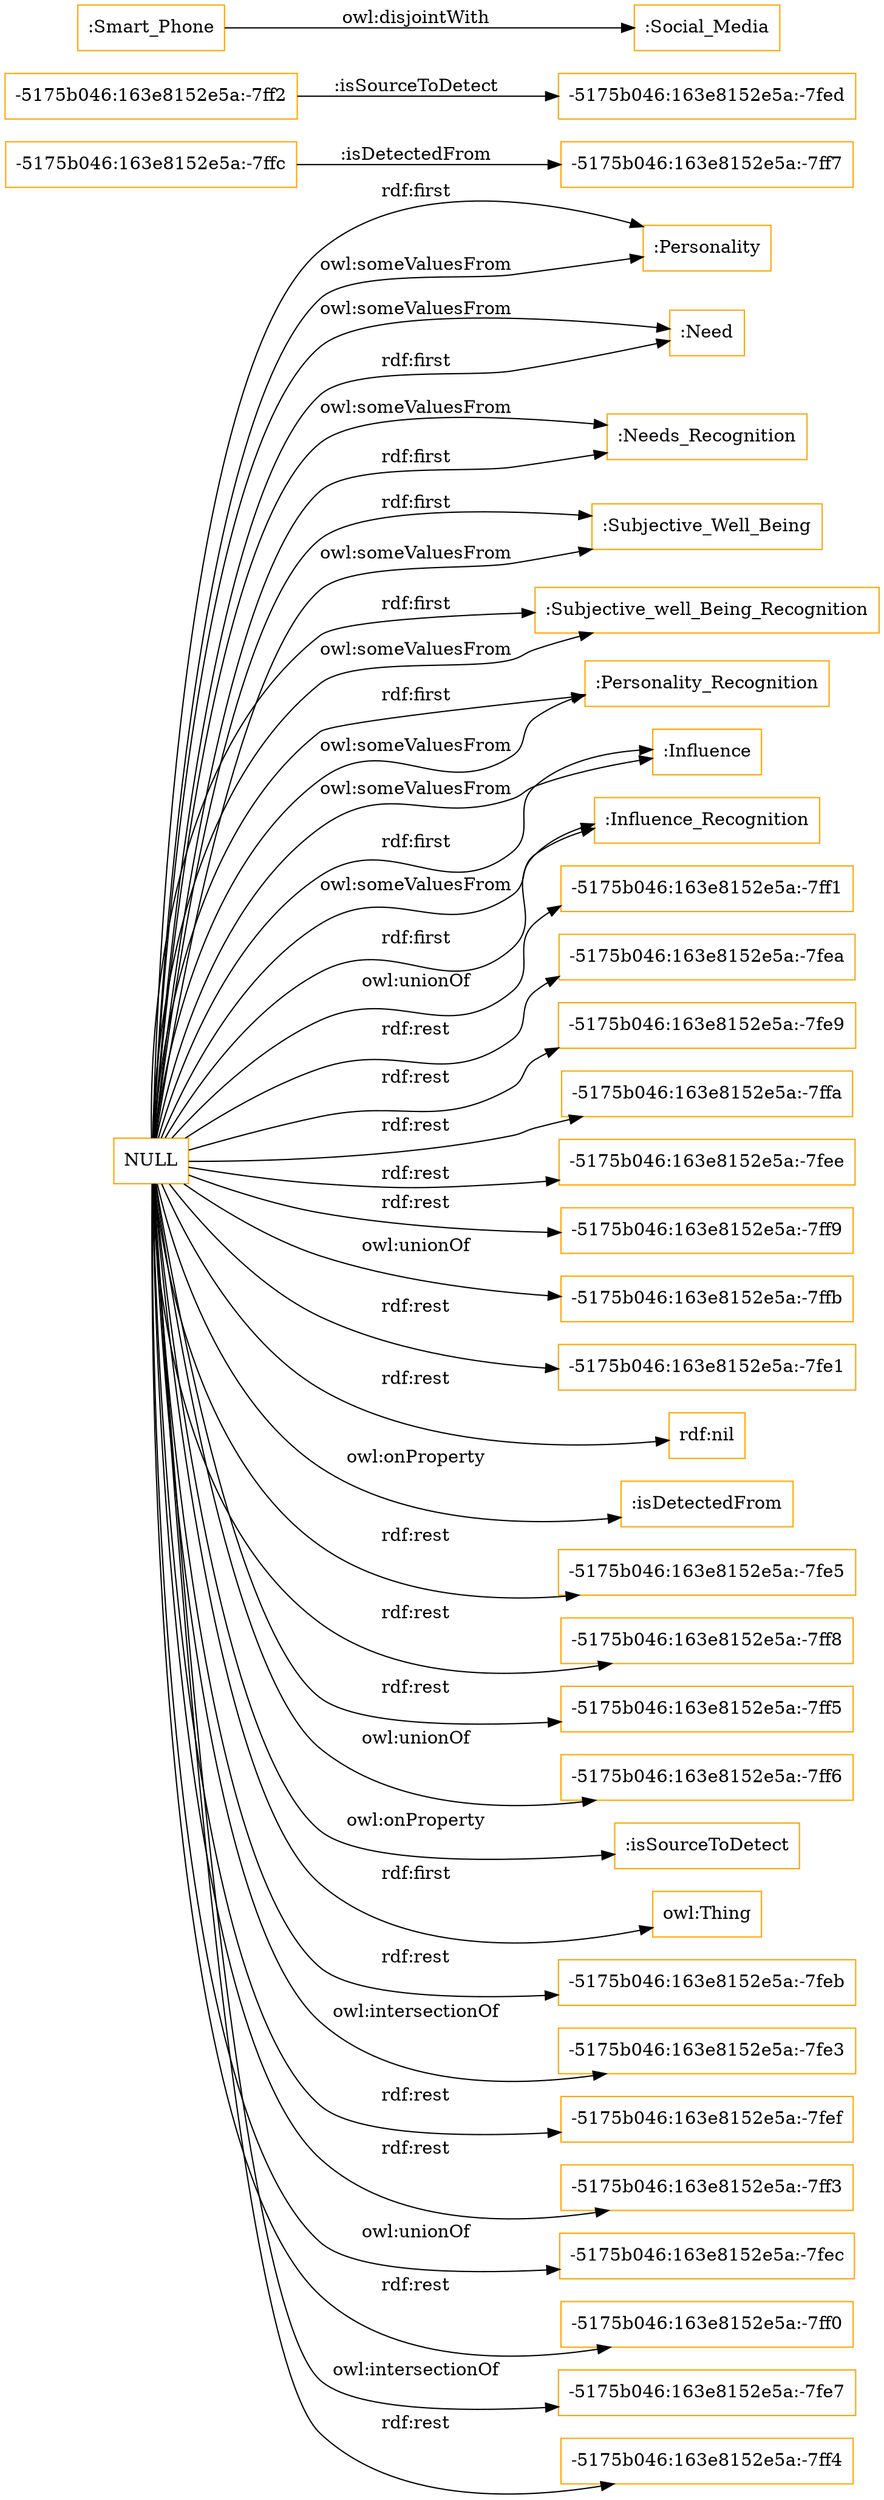 digraph ar2dtool_diagram { 
rankdir=LR;
size="1501"
node [shape = rectangle, color="orange"]; ":Personality" ":Need" ":Needs_Recognition" "-5175b046:163e8152e5a:-7ff7" "-5175b046:163e8152e5a:-7fed" ":Subjective_Well_Being" "-5175b046:163e8152e5a:-7ffc" ":Subjective_well_Being_Recognition" ":Personality_Recognition" ":Influence" ":Smart_Phone" ":Social_Media" "-5175b046:163e8152e5a:-7ff2" ":Influence_Recognition" ; /*classes style*/
	"NULL" -> ":Personality_Recognition" [ label = "rdf:first" ];
	"NULL" -> "-5175b046:163e8152e5a:-7ff1" [ label = "owl:unionOf" ];
	"NULL" -> ":Personality" [ label = "rdf:first" ];
	"NULL" -> "-5175b046:163e8152e5a:-7fea" [ label = "rdf:rest" ];
	"NULL" -> "-5175b046:163e8152e5a:-7fe9" [ label = "rdf:rest" ];
	"NULL" -> "-5175b046:163e8152e5a:-7ffa" [ label = "rdf:rest" ];
	"NULL" -> ":Subjective_Well_Being" [ label = "rdf:first" ];
	"NULL" -> ":Personality_Recognition" [ label = "owl:someValuesFrom" ];
	"NULL" -> "-5175b046:163e8152e5a:-7fee" [ label = "rdf:rest" ];
	"NULL" -> ":Need" [ label = "owl:someValuesFrom" ];
	"NULL" -> "-5175b046:163e8152e5a:-7ff9" [ label = "rdf:rest" ];
	"NULL" -> ":Influence" [ label = "owl:someValuesFrom" ];
	"NULL" -> ":Influence_Recognition" [ label = "owl:someValuesFrom" ];
	"NULL" -> ":Personality" [ label = "owl:someValuesFrom" ];
	"NULL" -> ":Needs_Recognition" [ label = "owl:someValuesFrom" ];
	"NULL" -> "-5175b046:163e8152e5a:-7ffb" [ label = "owl:unionOf" ];
	"NULL" -> "-5175b046:163e8152e5a:-7fe1" [ label = "rdf:rest" ];
	"NULL" -> "rdf:nil" [ label = "rdf:rest" ];
	"NULL" -> ":isDetectedFrom" [ label = "owl:onProperty" ];
	"NULL" -> "-5175b046:163e8152e5a:-7fe5" [ label = "rdf:rest" ];
	"NULL" -> "-5175b046:163e8152e5a:-7ff8" [ label = "rdf:rest" ];
	"NULL" -> ":Subjective_well_Being_Recognition" [ label = "rdf:first" ];
	"NULL" -> "-5175b046:163e8152e5a:-7ff5" [ label = "rdf:rest" ];
	"NULL" -> "-5175b046:163e8152e5a:-7ff6" [ label = "owl:unionOf" ];
	"NULL" -> ":isSourceToDetect" [ label = "owl:onProperty" ];
	"NULL" -> ":Need" [ label = "rdf:first" ];
	"NULL" -> "owl:Thing" [ label = "rdf:first" ];
	"NULL" -> "-5175b046:163e8152e5a:-7feb" [ label = "rdf:rest" ];
	"NULL" -> ":Subjective_well_Being_Recognition" [ label = "owl:someValuesFrom" ];
	"NULL" -> "-5175b046:163e8152e5a:-7fe3" [ label = "owl:intersectionOf" ];
	"NULL" -> "-5175b046:163e8152e5a:-7fef" [ label = "rdf:rest" ];
	"NULL" -> ":Influence" [ label = "rdf:first" ];
	"NULL" -> "-5175b046:163e8152e5a:-7ff3" [ label = "rdf:rest" ];
	"NULL" -> "-5175b046:163e8152e5a:-7fec" [ label = "owl:unionOf" ];
	"NULL" -> ":Needs_Recognition" [ label = "rdf:first" ];
	"NULL" -> "-5175b046:163e8152e5a:-7ff0" [ label = "rdf:rest" ];
	"NULL" -> "-5175b046:163e8152e5a:-7fe7" [ label = "owl:intersectionOf" ];
	"NULL" -> "-5175b046:163e8152e5a:-7ff4" [ label = "rdf:rest" ];
	"NULL" -> ":Subjective_Well_Being" [ label = "owl:someValuesFrom" ];
	"NULL" -> ":Influence_Recognition" [ label = "rdf:first" ];
	":Smart_Phone" -> ":Social_Media" [ label = "owl:disjointWith" ];
	"-5175b046:163e8152e5a:-7ffc" -> "-5175b046:163e8152e5a:-7ff7" [ label = ":isDetectedFrom" ];
	"-5175b046:163e8152e5a:-7ff2" -> "-5175b046:163e8152e5a:-7fed" [ label = ":isSourceToDetect" ];

}
